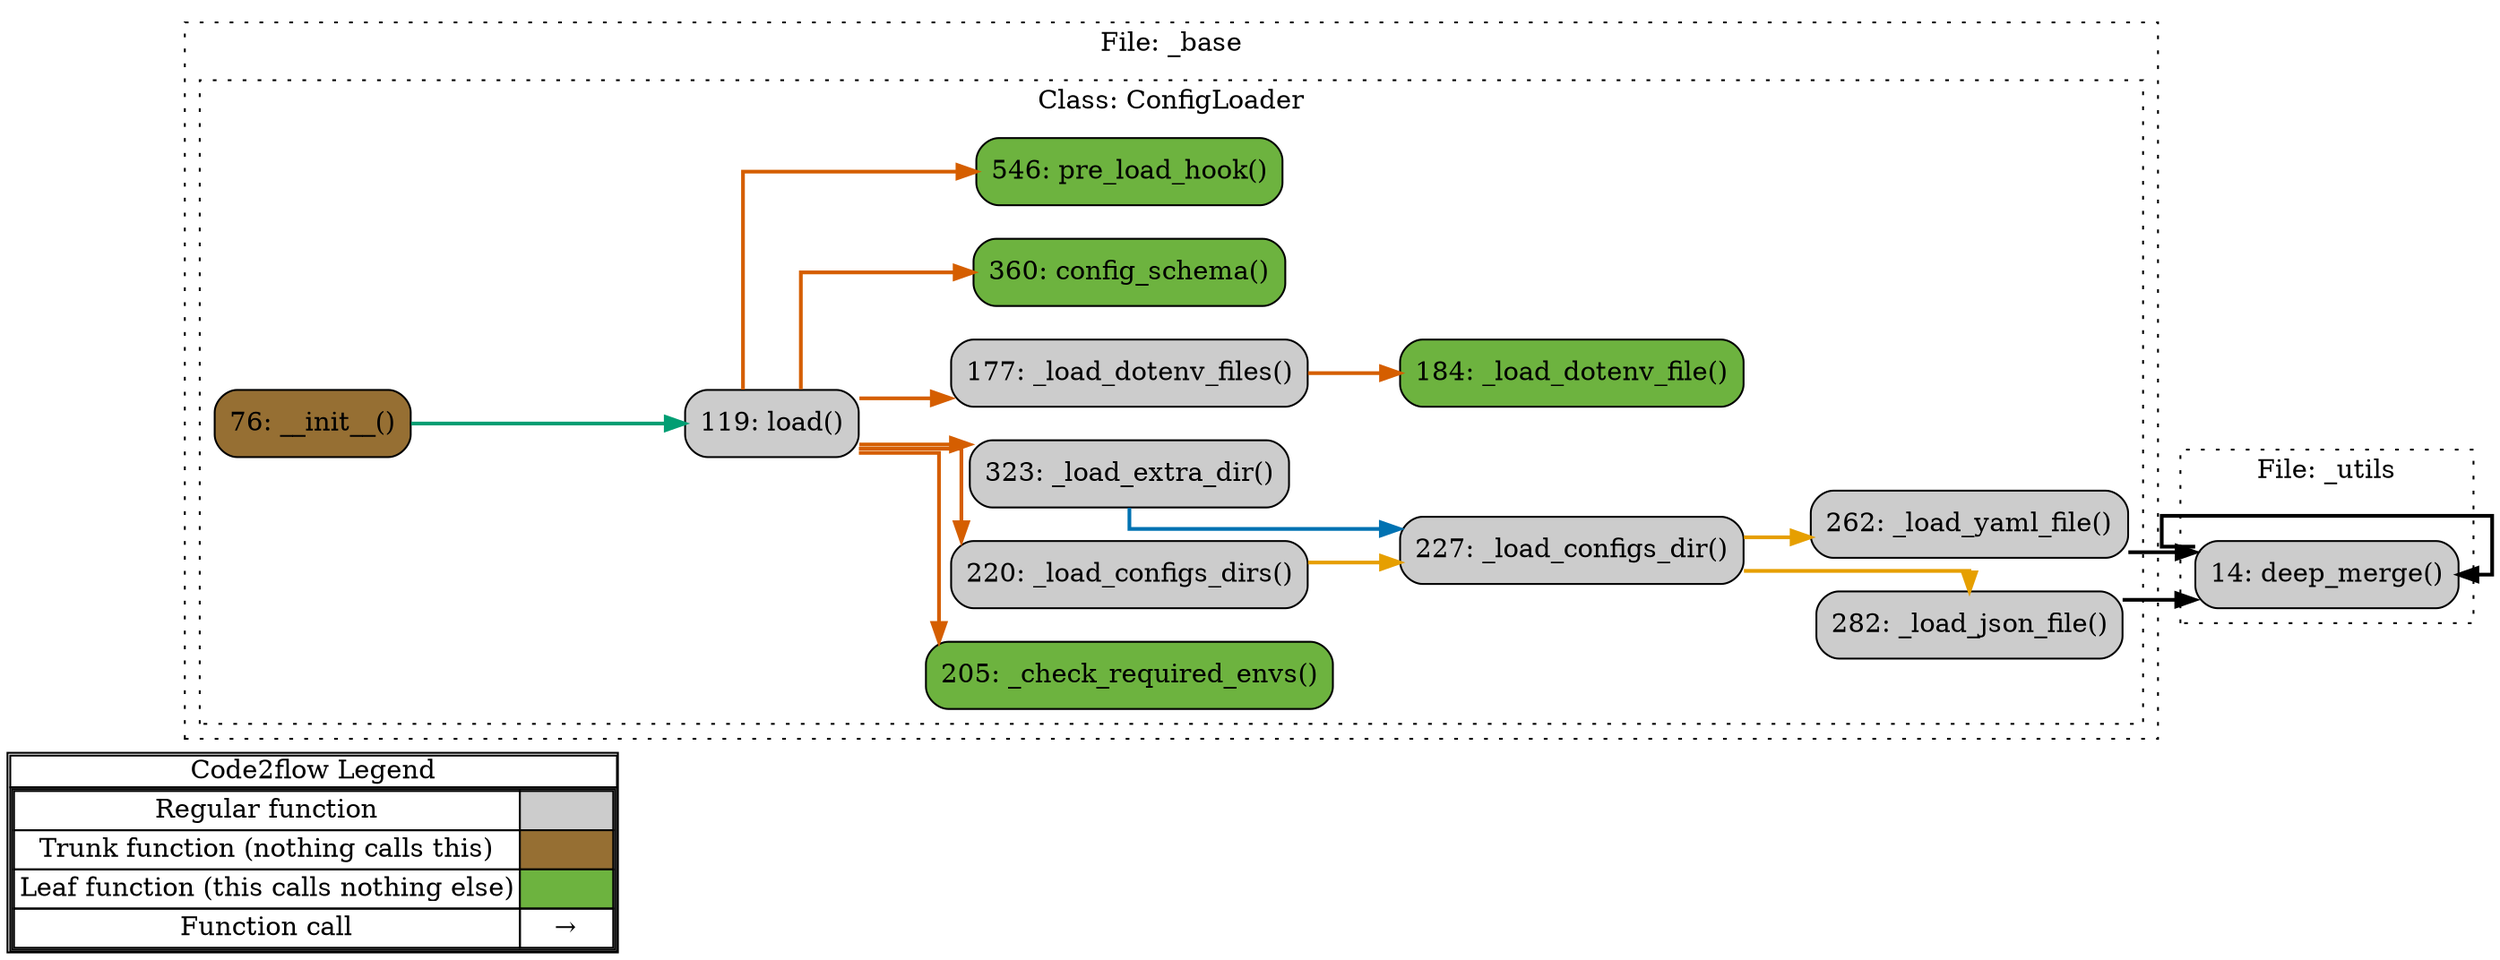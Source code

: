 digraph G {
concentrate=true;
splines="ortho";
rankdir="LR";
subgraph legend{
    rank = min;
    label = "legend";
    Legend [shape=none, margin=0, label = <
        <table cellspacing="0" cellpadding="0" border="1"><tr><td>Code2flow Legend</td></tr><tr><td>
        <table cellspacing="0">
        <tr><td>Regular function</td><td width="50px" bgcolor='#cccccc'></td></tr>
        <tr><td>Trunk function (nothing calls this)</td><td bgcolor='#966F33'></td></tr>
        <tr><td>Leaf function (this calls nothing else)</td><td bgcolor='#6db33f'></td></tr>
        <tr><td>Function call</td><td><font color='black'>&#8594;</font></td></tr>
        </table></td></tr></table>
        >];
}node_a6cd864b [label="76: __init__()" name="_base::ConfigLoader.__init__" shape="rect" style="rounded,filled" fillcolor="#966F33" ];
node_3b2aa613 [label="205: _check_required_envs()" name="_base::ConfigLoader._check_required_envs" shape="rect" style="rounded,filled" fillcolor="#6db33f" ];
node_88bb58f9 [label="227: _load_configs_dir()" name="_base::ConfigLoader._load_configs_dir" shape="rect" style="rounded,filled" fillcolor="#cccccc" ];
node_5e6b3329 [label="220: _load_configs_dirs()" name="_base::ConfigLoader._load_configs_dirs" shape="rect" style="rounded,filled" fillcolor="#cccccc" ];
node_28df4b52 [label="184: _load_dotenv_file()" name="_base::ConfigLoader._load_dotenv_file" shape="rect" style="rounded,filled" fillcolor="#6db33f" ];
node_5718d10e [label="177: _load_dotenv_files()" name="_base::ConfigLoader._load_dotenv_files" shape="rect" style="rounded,filled" fillcolor="#cccccc" ];
node_62b092bd [label="323: _load_extra_dir()" name="_base::ConfigLoader._load_extra_dir" shape="rect" style="rounded,filled" fillcolor="#cccccc" ];
node_607acdf0 [label="282: _load_json_file()" name="_base::ConfigLoader._load_json_file" shape="rect" style="rounded,filled" fillcolor="#cccccc" ];
node_0d63b590 [label="262: _load_yaml_file()" name="_base::ConfigLoader._load_yaml_file" shape="rect" style="rounded,filled" fillcolor="#cccccc" ];
node_9415ae2b [label="360: config_schema()" name="_base::ConfigLoader.config_schema" shape="rect" style="rounded,filled" fillcolor="#6db33f" ];
node_a17c4c2e [label="119: load()" name="_base::ConfigLoader.load" shape="rect" style="rounded,filled" fillcolor="#cccccc" ];
node_1c166c6b [label="546: pre_load_hook()" name="_base::ConfigLoader.pre_load_hook" shape="rect" style="rounded,filled" fillcolor="#6db33f" ];
node_38fb2fb8 [label="14: deep_merge()" name="_utils::deep_merge" shape="rect" style="rounded,filled" fillcolor="#cccccc" ];
node_a6cd864b -> node_a17c4c2e [color="#009E73" penwidth="2"];
node_88bb58f9 -> node_607acdf0 [color="#E69F00" penwidth="2"];
node_88bb58f9 -> node_0d63b590 [color="#E69F00" penwidth="2"];
node_5e6b3329 -> node_88bb58f9 [color="#E69F00" penwidth="2"];
node_5718d10e -> node_28df4b52 [color="#D55E00" penwidth="2"];
node_62b092bd -> node_88bb58f9 [color="#0072B2" penwidth="2"];
node_607acdf0 -> node_38fb2fb8 [color="#000000" penwidth="2"];
node_0d63b590 -> node_38fb2fb8 [color="#000000" penwidth="2"];
node_a17c4c2e -> node_3b2aa613 [color="#D55E00" penwidth="2"];
node_a17c4c2e -> node_5e6b3329 [color="#D55E00" penwidth="2"];
node_a17c4c2e -> node_5718d10e [color="#D55E00" penwidth="2"];
node_a17c4c2e -> node_62b092bd [color="#D55E00" penwidth="2"];
node_a17c4c2e -> node_9415ae2b [color="#D55E00" penwidth="2"];
node_a17c4c2e -> node_1c166c6b [color="#D55E00" penwidth="2"];
node_38fb2fb8 -> node_38fb2fb8 [color="#000000" penwidth="2"];
subgraph cluster_a4d39457 {
    label="File: _base";
    name="_base";
    style="filled";
    graph[style=dotted];
    subgraph cluster_639269be {
        node_a6cd864b node_a17c4c2e node_5718d10e node_28df4b52 node_3b2aa613 node_5e6b3329 node_88bb58f9 node_0d63b590 node_607acdf0 node_62b092bd node_9415ae2b node_1c166c6b;
        label="Class: ConfigLoader";
        name="ConfigLoader";
        style="filled";
        graph[style=dotted];
    };
};
subgraph cluster_80105194 {
    node_38fb2fb8;
    label="File: _utils";
    name="_utils";
    style="filled";
    graph[style=dotted];
};
}

